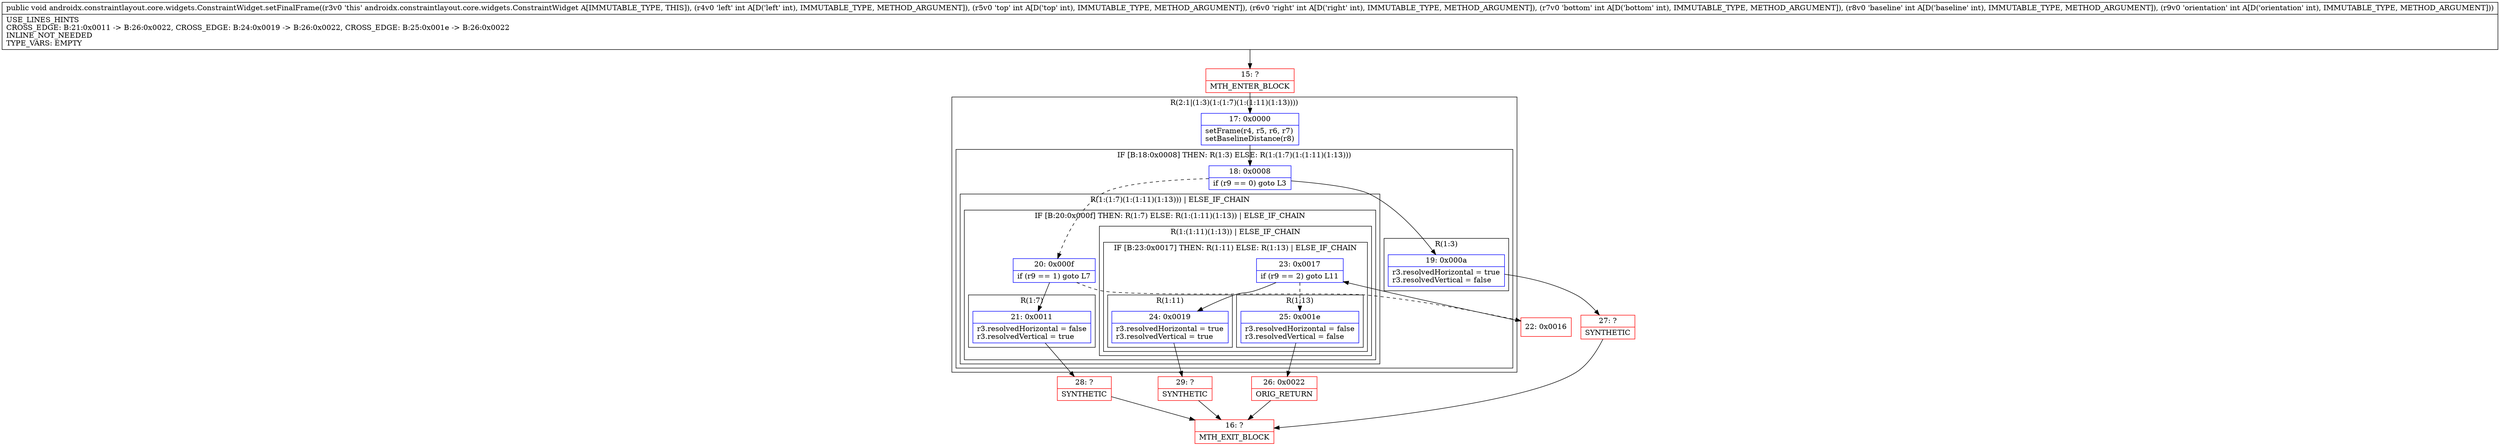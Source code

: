 digraph "CFG forandroidx.constraintlayout.core.widgets.ConstraintWidget.setFinalFrame(IIIIII)V" {
subgraph cluster_Region_1853985873 {
label = "R(2:1|(1:3)(1:(1:7)(1:(1:11)(1:13))))";
node [shape=record,color=blue];
Node_17 [shape=record,label="{17\:\ 0x0000|setFrame(r4, r5, r6, r7)\lsetBaselineDistance(r8)\l}"];
subgraph cluster_IfRegion_457495232 {
label = "IF [B:18:0x0008] THEN: R(1:3) ELSE: R(1:(1:7)(1:(1:11)(1:13)))";
node [shape=record,color=blue];
Node_18 [shape=record,label="{18\:\ 0x0008|if (r9 == 0) goto L3\l}"];
subgraph cluster_Region_1426812948 {
label = "R(1:3)";
node [shape=record,color=blue];
Node_19 [shape=record,label="{19\:\ 0x000a|r3.resolvedHorizontal = true\lr3.resolvedVertical = false\l}"];
}
subgraph cluster_Region_1311913934 {
label = "R(1:(1:7)(1:(1:11)(1:13))) | ELSE_IF_CHAIN\l";
node [shape=record,color=blue];
subgraph cluster_IfRegion_745738565 {
label = "IF [B:20:0x000f] THEN: R(1:7) ELSE: R(1:(1:11)(1:13)) | ELSE_IF_CHAIN\l";
node [shape=record,color=blue];
Node_20 [shape=record,label="{20\:\ 0x000f|if (r9 == 1) goto L7\l}"];
subgraph cluster_Region_287048921 {
label = "R(1:7)";
node [shape=record,color=blue];
Node_21 [shape=record,label="{21\:\ 0x0011|r3.resolvedHorizontal = false\lr3.resolvedVertical = true\l}"];
}
subgraph cluster_Region_530144574 {
label = "R(1:(1:11)(1:13)) | ELSE_IF_CHAIN\l";
node [shape=record,color=blue];
subgraph cluster_IfRegion_1078629700 {
label = "IF [B:23:0x0017] THEN: R(1:11) ELSE: R(1:13) | ELSE_IF_CHAIN\l";
node [shape=record,color=blue];
Node_23 [shape=record,label="{23\:\ 0x0017|if (r9 == 2) goto L11\l}"];
subgraph cluster_Region_1955028273 {
label = "R(1:11)";
node [shape=record,color=blue];
Node_24 [shape=record,label="{24\:\ 0x0019|r3.resolvedHorizontal = true\lr3.resolvedVertical = true\l}"];
}
subgraph cluster_Region_88909236 {
label = "R(1:13)";
node [shape=record,color=blue];
Node_25 [shape=record,label="{25\:\ 0x001e|r3.resolvedHorizontal = false\lr3.resolvedVertical = false\l}"];
}
}
}
}
}
}
}
Node_15 [shape=record,color=red,label="{15\:\ ?|MTH_ENTER_BLOCK\l}"];
Node_27 [shape=record,color=red,label="{27\:\ ?|SYNTHETIC\l}"];
Node_16 [shape=record,color=red,label="{16\:\ ?|MTH_EXIT_BLOCK\l}"];
Node_28 [shape=record,color=red,label="{28\:\ ?|SYNTHETIC\l}"];
Node_22 [shape=record,color=red,label="{22\:\ 0x0016}"];
Node_29 [shape=record,color=red,label="{29\:\ ?|SYNTHETIC\l}"];
Node_26 [shape=record,color=red,label="{26\:\ 0x0022|ORIG_RETURN\l}"];
MethodNode[shape=record,label="{public void androidx.constraintlayout.core.widgets.ConstraintWidget.setFinalFrame((r3v0 'this' androidx.constraintlayout.core.widgets.ConstraintWidget A[IMMUTABLE_TYPE, THIS]), (r4v0 'left' int A[D('left' int), IMMUTABLE_TYPE, METHOD_ARGUMENT]), (r5v0 'top' int A[D('top' int), IMMUTABLE_TYPE, METHOD_ARGUMENT]), (r6v0 'right' int A[D('right' int), IMMUTABLE_TYPE, METHOD_ARGUMENT]), (r7v0 'bottom' int A[D('bottom' int), IMMUTABLE_TYPE, METHOD_ARGUMENT]), (r8v0 'baseline' int A[D('baseline' int), IMMUTABLE_TYPE, METHOD_ARGUMENT]), (r9v0 'orientation' int A[D('orientation' int), IMMUTABLE_TYPE, METHOD_ARGUMENT]))  | USE_LINES_HINTS\lCROSS_EDGE: B:21:0x0011 \-\> B:26:0x0022, CROSS_EDGE: B:24:0x0019 \-\> B:26:0x0022, CROSS_EDGE: B:25:0x001e \-\> B:26:0x0022\lINLINE_NOT_NEEDED\lTYPE_VARS: EMPTY\l}"];
MethodNode -> Node_15;Node_17 -> Node_18;
Node_18 -> Node_19;
Node_18 -> Node_20[style=dashed];
Node_19 -> Node_27;
Node_20 -> Node_21;
Node_20 -> Node_22[style=dashed];
Node_21 -> Node_28;
Node_23 -> Node_24;
Node_23 -> Node_25[style=dashed];
Node_24 -> Node_29;
Node_25 -> Node_26;
Node_15 -> Node_17;
Node_27 -> Node_16;
Node_28 -> Node_16;
Node_22 -> Node_23;
Node_29 -> Node_16;
Node_26 -> Node_16;
}

